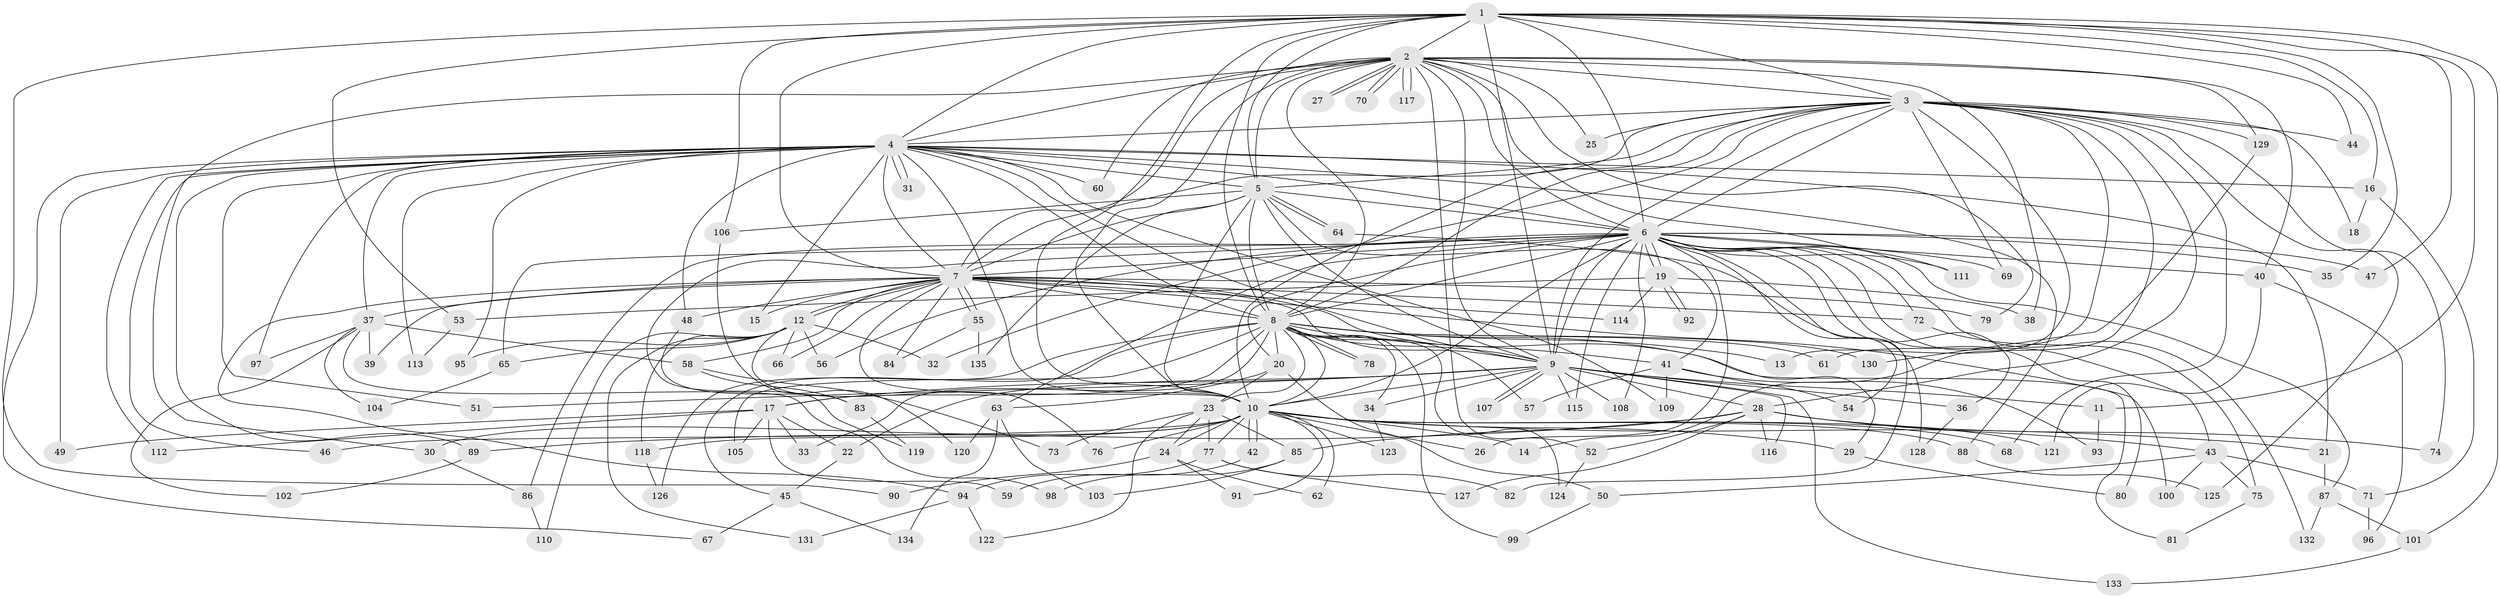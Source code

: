 // coarse degree distribution, {21: 0.025, 35: 0.025, 13: 0.025, 14: 0.025, 2: 0.35, 6: 0.05, 1: 0.2, 4: 0.075, 5: 0.05, 3: 0.175}
// Generated by graph-tools (version 1.1) at 2025/17/03/04/25 18:17:41]
// undirected, 135 vertices, 295 edges
graph export_dot {
graph [start="1"]
  node [color=gray90,style=filled];
  1;
  2;
  3;
  4;
  5;
  6;
  7;
  8;
  9;
  10;
  11;
  12;
  13;
  14;
  15;
  16;
  17;
  18;
  19;
  20;
  21;
  22;
  23;
  24;
  25;
  26;
  27;
  28;
  29;
  30;
  31;
  32;
  33;
  34;
  35;
  36;
  37;
  38;
  39;
  40;
  41;
  42;
  43;
  44;
  45;
  46;
  47;
  48;
  49;
  50;
  51;
  52;
  53;
  54;
  55;
  56;
  57;
  58;
  59;
  60;
  61;
  62;
  63;
  64;
  65;
  66;
  67;
  68;
  69;
  70;
  71;
  72;
  73;
  74;
  75;
  76;
  77;
  78;
  79;
  80;
  81;
  82;
  83;
  84;
  85;
  86;
  87;
  88;
  89;
  90;
  91;
  92;
  93;
  94;
  95;
  96;
  97;
  98;
  99;
  100;
  101;
  102;
  103;
  104;
  105;
  106;
  107;
  108;
  109;
  110;
  111;
  112;
  113;
  114;
  115;
  116;
  117;
  118;
  119;
  120;
  121;
  122;
  123;
  124;
  125;
  126;
  127;
  128;
  129;
  130;
  131;
  132;
  133;
  134;
  135;
  1 -- 2;
  1 -- 3;
  1 -- 4;
  1 -- 5;
  1 -- 6;
  1 -- 7;
  1 -- 8;
  1 -- 9;
  1 -- 10;
  1 -- 11;
  1 -- 16;
  1 -- 35;
  1 -- 44;
  1 -- 47;
  1 -- 53;
  1 -- 90;
  1 -- 101;
  1 -- 106;
  2 -- 3;
  2 -- 4;
  2 -- 5;
  2 -- 6;
  2 -- 7;
  2 -- 8;
  2 -- 9;
  2 -- 10;
  2 -- 25;
  2 -- 27;
  2 -- 27;
  2 -- 30;
  2 -- 38;
  2 -- 40;
  2 -- 52;
  2 -- 60;
  2 -- 70;
  2 -- 70;
  2 -- 79;
  2 -- 111;
  2 -- 117;
  2 -- 117;
  2 -- 129;
  3 -- 4;
  3 -- 5;
  3 -- 6;
  3 -- 7;
  3 -- 8;
  3 -- 9;
  3 -- 10;
  3 -- 13;
  3 -- 14;
  3 -- 18;
  3 -- 25;
  3 -- 28;
  3 -- 32;
  3 -- 44;
  3 -- 61;
  3 -- 68;
  3 -- 69;
  3 -- 74;
  3 -- 125;
  3 -- 129;
  4 -- 5;
  4 -- 6;
  4 -- 7;
  4 -- 8;
  4 -- 9;
  4 -- 10;
  4 -- 15;
  4 -- 16;
  4 -- 21;
  4 -- 31;
  4 -- 31;
  4 -- 37;
  4 -- 46;
  4 -- 48;
  4 -- 49;
  4 -- 51;
  4 -- 60;
  4 -- 67;
  4 -- 88;
  4 -- 89;
  4 -- 95;
  4 -- 97;
  4 -- 109;
  4 -- 112;
  4 -- 113;
  5 -- 6;
  5 -- 7;
  5 -- 8;
  5 -- 9;
  5 -- 10;
  5 -- 41;
  5 -- 64;
  5 -- 64;
  5 -- 106;
  5 -- 135;
  6 -- 7;
  6 -- 8;
  6 -- 9;
  6 -- 10;
  6 -- 19;
  6 -- 19;
  6 -- 20;
  6 -- 26;
  6 -- 35;
  6 -- 36;
  6 -- 40;
  6 -- 43;
  6 -- 47;
  6 -- 54;
  6 -- 56;
  6 -- 63;
  6 -- 65;
  6 -- 69;
  6 -- 72;
  6 -- 80;
  6 -- 82;
  6 -- 86;
  6 -- 87;
  6 -- 108;
  6 -- 111;
  6 -- 115;
  6 -- 119;
  6 -- 132;
  7 -- 8;
  7 -- 9;
  7 -- 10;
  7 -- 12;
  7 -- 12;
  7 -- 15;
  7 -- 29;
  7 -- 37;
  7 -- 39;
  7 -- 48;
  7 -- 55;
  7 -- 55;
  7 -- 58;
  7 -- 66;
  7 -- 72;
  7 -- 79;
  7 -- 84;
  7 -- 94;
  7 -- 100;
  7 -- 114;
  8 -- 9;
  8 -- 10;
  8 -- 13;
  8 -- 17;
  8 -- 20;
  8 -- 23;
  8 -- 33;
  8 -- 34;
  8 -- 41;
  8 -- 45;
  8 -- 57;
  8 -- 61;
  8 -- 78;
  8 -- 78;
  8 -- 81;
  8 -- 99;
  8 -- 105;
  8 -- 124;
  8 -- 126;
  8 -- 130;
  9 -- 10;
  9 -- 11;
  9 -- 17;
  9 -- 22;
  9 -- 28;
  9 -- 34;
  9 -- 36;
  9 -- 51;
  9 -- 107;
  9 -- 107;
  9 -- 108;
  9 -- 115;
  9 -- 116;
  9 -- 133;
  10 -- 14;
  10 -- 21;
  10 -- 24;
  10 -- 26;
  10 -- 29;
  10 -- 30;
  10 -- 42;
  10 -- 42;
  10 -- 46;
  10 -- 62;
  10 -- 68;
  10 -- 76;
  10 -- 77;
  10 -- 88;
  10 -- 91;
  10 -- 118;
  10 -- 121;
  10 -- 123;
  11 -- 93;
  12 -- 32;
  12 -- 56;
  12 -- 65;
  12 -- 66;
  12 -- 76;
  12 -- 95;
  12 -- 110;
  12 -- 118;
  12 -- 131;
  16 -- 18;
  16 -- 71;
  17 -- 22;
  17 -- 33;
  17 -- 49;
  17 -- 59;
  17 -- 105;
  17 -- 112;
  19 -- 38;
  19 -- 53;
  19 -- 92;
  19 -- 92;
  19 -- 114;
  20 -- 23;
  20 -- 50;
  20 -- 63;
  21 -- 87;
  22 -- 45;
  23 -- 24;
  23 -- 73;
  23 -- 77;
  23 -- 85;
  23 -- 122;
  24 -- 62;
  24 -- 90;
  24 -- 91;
  28 -- 43;
  28 -- 52;
  28 -- 74;
  28 -- 85;
  28 -- 89;
  28 -- 116;
  28 -- 127;
  29 -- 80;
  30 -- 86;
  34 -- 123;
  36 -- 128;
  37 -- 39;
  37 -- 58;
  37 -- 97;
  37 -- 98;
  37 -- 102;
  37 -- 104;
  40 -- 96;
  40 -- 121;
  41 -- 54;
  41 -- 57;
  41 -- 93;
  41 -- 109;
  42 -- 59;
  43 -- 50;
  43 -- 71;
  43 -- 75;
  43 -- 100;
  45 -- 67;
  45 -- 134;
  48 -- 83;
  50 -- 99;
  52 -- 124;
  53 -- 113;
  55 -- 84;
  55 -- 135;
  58 -- 73;
  58 -- 83;
  63 -- 103;
  63 -- 120;
  63 -- 134;
  64 -- 128;
  65 -- 104;
  71 -- 96;
  72 -- 75;
  75 -- 81;
  77 -- 82;
  77 -- 94;
  77 -- 127;
  83 -- 119;
  85 -- 98;
  85 -- 103;
  86 -- 110;
  87 -- 101;
  87 -- 132;
  88 -- 125;
  89 -- 102;
  94 -- 122;
  94 -- 131;
  101 -- 133;
  106 -- 120;
  118 -- 126;
  129 -- 130;
}
